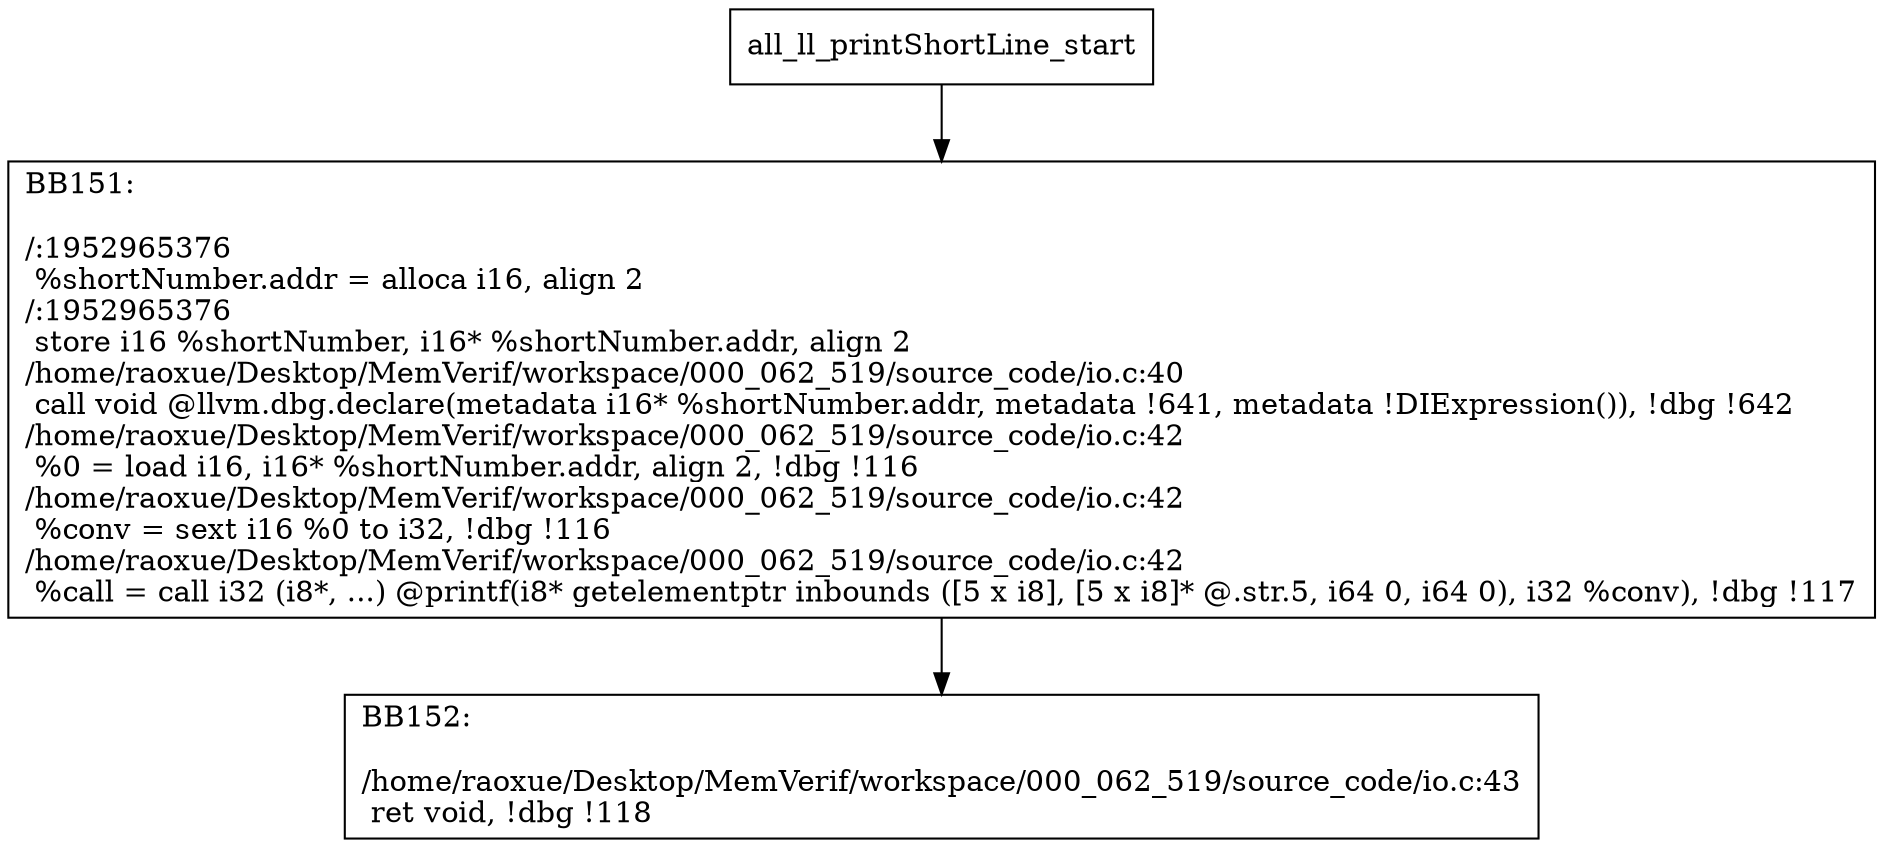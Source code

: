 digraph "CFG for'all_ll_printShortLine' function" {
	BBall_ll_printShortLine_start[shape=record,label="{all_ll_printShortLine_start}"];
	BBall_ll_printShortLine_start-> all_ll_printShortLineBB151;
	all_ll_printShortLineBB151 [shape=record, label="{BB151:\l\l/:1952965376\l
  %shortNumber.addr = alloca i16, align 2\l
/:1952965376\l
  store i16 %shortNumber, i16* %shortNumber.addr, align 2\l
/home/raoxue/Desktop/MemVerif/workspace/000_062_519/source_code/io.c:40\l
  call void @llvm.dbg.declare(metadata i16* %shortNumber.addr, metadata !641, metadata !DIExpression()), !dbg !642\l
/home/raoxue/Desktop/MemVerif/workspace/000_062_519/source_code/io.c:42\l
  %0 = load i16, i16* %shortNumber.addr, align 2, !dbg !116\l
/home/raoxue/Desktop/MemVerif/workspace/000_062_519/source_code/io.c:42\l
  %conv = sext i16 %0 to i32, !dbg !116\l
/home/raoxue/Desktop/MemVerif/workspace/000_062_519/source_code/io.c:42\l
  %call = call i32 (i8*, ...) @printf(i8* getelementptr inbounds ([5 x i8], [5 x i8]* @.str.5, i64 0, i64 0), i32 %conv), !dbg !117\l
}"];
	all_ll_printShortLineBB151-> all_ll_printShortLineBB152;
	all_ll_printShortLineBB152 [shape=record, label="{BB152:\l\l/home/raoxue/Desktop/MemVerif/workspace/000_062_519/source_code/io.c:43\l
  ret void, !dbg !118\l
}"];
}
